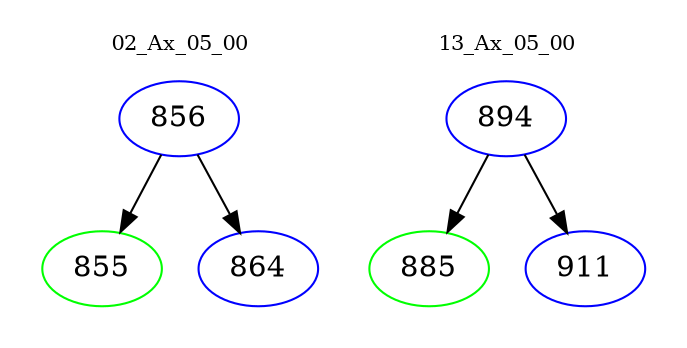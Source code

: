 digraph{
subgraph cluster_0 {
color = white
label = "02_Ax_05_00";
fontsize=10;
T0_856 [label="856", color="blue"]
T0_856 -> T0_855 [color="black"]
T0_855 [label="855", color="green"]
T0_856 -> T0_864 [color="black"]
T0_864 [label="864", color="blue"]
}
subgraph cluster_1 {
color = white
label = "13_Ax_05_00";
fontsize=10;
T1_894 [label="894", color="blue"]
T1_894 -> T1_885 [color="black"]
T1_885 [label="885", color="green"]
T1_894 -> T1_911 [color="black"]
T1_911 [label="911", color="blue"]
}
}
